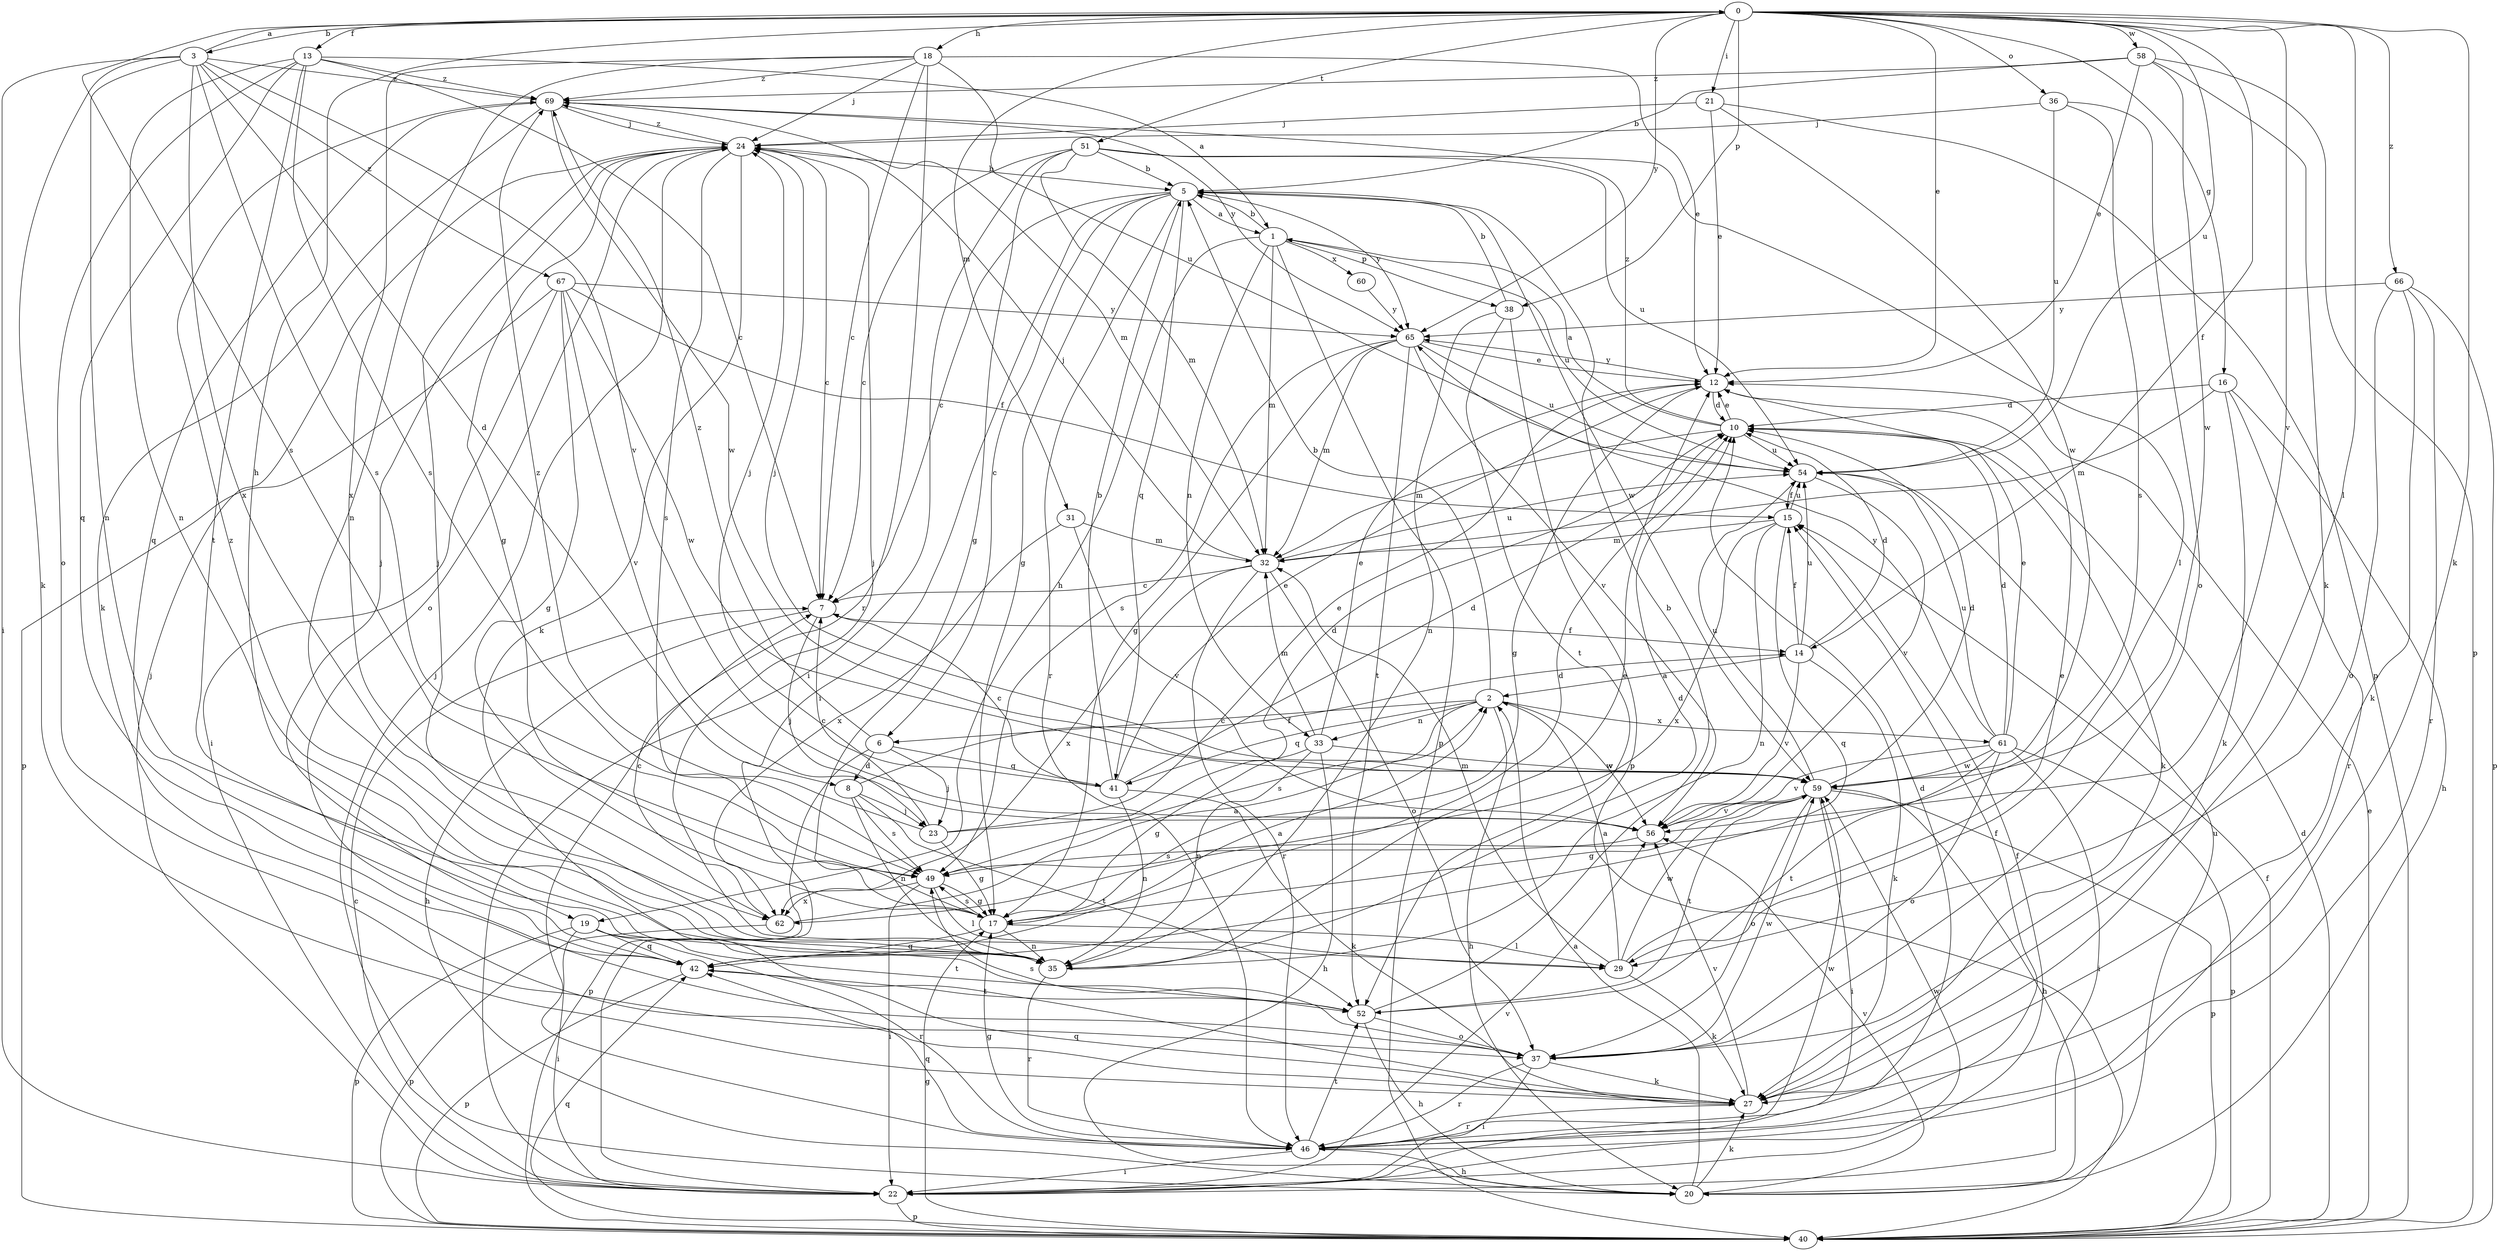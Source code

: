 strict digraph  {
0;
1;
2;
3;
5;
6;
7;
8;
10;
12;
13;
14;
15;
16;
17;
18;
19;
20;
21;
22;
23;
24;
27;
29;
31;
32;
33;
35;
36;
37;
38;
40;
41;
42;
46;
49;
51;
52;
54;
56;
58;
59;
60;
61;
62;
65;
66;
67;
69;
0 -> 3  [label=b];
0 -> 12  [label=e];
0 -> 13  [label=f];
0 -> 14  [label=f];
0 -> 16  [label=g];
0 -> 18  [label=h];
0 -> 19  [label=h];
0 -> 21  [label=i];
0 -> 27  [label=k];
0 -> 29  [label=l];
0 -> 31  [label=m];
0 -> 36  [label=o];
0 -> 38  [label=p];
0 -> 49  [label=s];
0 -> 51  [label=t];
0 -> 54  [label=u];
0 -> 56  [label=v];
0 -> 58  [label=w];
0 -> 65  [label=y];
0 -> 66  [label=z];
1 -> 5  [label=b];
1 -> 19  [label=h];
1 -> 32  [label=m];
1 -> 33  [label=n];
1 -> 38  [label=p];
1 -> 40  [label=p];
1 -> 54  [label=u];
1 -> 60  [label=x];
2 -> 5  [label=b];
2 -> 6  [label=c];
2 -> 20  [label=h];
2 -> 33  [label=n];
2 -> 41  [label=q];
2 -> 49  [label=s];
2 -> 56  [label=v];
2 -> 61  [label=x];
3 -> 0  [label=a];
3 -> 8  [label=d];
3 -> 22  [label=i];
3 -> 27  [label=k];
3 -> 35  [label=n];
3 -> 49  [label=s];
3 -> 56  [label=v];
3 -> 62  [label=x];
3 -> 67  [label=z];
3 -> 69  [label=z];
5 -> 1  [label=a];
5 -> 6  [label=c];
5 -> 7  [label=c];
5 -> 17  [label=g];
5 -> 22  [label=i];
5 -> 41  [label=q];
5 -> 46  [label=r];
5 -> 59  [label=w];
5 -> 65  [label=y];
6 -> 8  [label=d];
6 -> 23  [label=j];
6 -> 40  [label=p];
6 -> 41  [label=q];
6 -> 69  [label=z];
7 -> 14  [label=f];
7 -> 20  [label=h];
7 -> 23  [label=j];
8 -> 14  [label=f];
8 -> 23  [label=j];
8 -> 35  [label=n];
8 -> 49  [label=s];
8 -> 52  [label=t];
10 -> 1  [label=a];
10 -> 12  [label=e];
10 -> 27  [label=k];
10 -> 32  [label=m];
10 -> 54  [label=u];
10 -> 69  [label=z];
12 -> 10  [label=d];
12 -> 17  [label=g];
12 -> 65  [label=y];
13 -> 1  [label=a];
13 -> 7  [label=c];
13 -> 35  [label=n];
13 -> 37  [label=o];
13 -> 42  [label=q];
13 -> 49  [label=s];
13 -> 52  [label=t];
13 -> 69  [label=z];
14 -> 2  [label=a];
14 -> 10  [label=d];
14 -> 15  [label=f];
14 -> 27  [label=k];
14 -> 54  [label=u];
14 -> 56  [label=v];
15 -> 32  [label=m];
15 -> 35  [label=n];
15 -> 42  [label=q];
15 -> 54  [label=u];
15 -> 62  [label=x];
16 -> 10  [label=d];
16 -> 20  [label=h];
16 -> 27  [label=k];
16 -> 32  [label=m];
16 -> 46  [label=r];
17 -> 10  [label=d];
17 -> 29  [label=l];
17 -> 35  [label=n];
17 -> 42  [label=q];
17 -> 49  [label=s];
18 -> 7  [label=c];
18 -> 12  [label=e];
18 -> 24  [label=j];
18 -> 35  [label=n];
18 -> 46  [label=r];
18 -> 54  [label=u];
18 -> 62  [label=x];
18 -> 69  [label=z];
19 -> 22  [label=i];
19 -> 40  [label=p];
19 -> 42  [label=q];
19 -> 46  [label=r];
19 -> 52  [label=t];
20 -> 2  [label=a];
20 -> 24  [label=j];
20 -> 27  [label=k];
20 -> 54  [label=u];
20 -> 56  [label=v];
21 -> 12  [label=e];
21 -> 24  [label=j];
21 -> 40  [label=p];
21 -> 59  [label=w];
22 -> 7  [label=c];
22 -> 15  [label=f];
22 -> 24  [label=j];
22 -> 40  [label=p];
22 -> 56  [label=v];
22 -> 59  [label=w];
23 -> 7  [label=c];
23 -> 10  [label=d];
23 -> 12  [label=e];
23 -> 17  [label=g];
23 -> 69  [label=z];
24 -> 5  [label=b];
24 -> 7  [label=c];
24 -> 17  [label=g];
24 -> 27  [label=k];
24 -> 37  [label=o];
24 -> 49  [label=s];
24 -> 69  [label=z];
27 -> 42  [label=q];
27 -> 46  [label=r];
27 -> 56  [label=v];
29 -> 2  [label=a];
29 -> 12  [label=e];
29 -> 24  [label=j];
29 -> 27  [label=k];
29 -> 32  [label=m];
29 -> 59  [label=w];
31 -> 32  [label=m];
31 -> 56  [label=v];
31 -> 62  [label=x];
32 -> 7  [label=c];
32 -> 24  [label=j];
32 -> 37  [label=o];
32 -> 46  [label=r];
32 -> 54  [label=u];
32 -> 62  [label=x];
33 -> 12  [label=e];
33 -> 17  [label=g];
33 -> 20  [label=h];
33 -> 32  [label=m];
33 -> 35  [label=n];
33 -> 59  [label=w];
35 -> 10  [label=d];
35 -> 12  [label=e];
35 -> 24  [label=j];
35 -> 46  [label=r];
35 -> 69  [label=z];
36 -> 24  [label=j];
36 -> 37  [label=o];
36 -> 49  [label=s];
36 -> 54  [label=u];
37 -> 22  [label=i];
37 -> 27  [label=k];
37 -> 46  [label=r];
37 -> 49  [label=s];
37 -> 59  [label=w];
38 -> 5  [label=b];
38 -> 35  [label=n];
38 -> 40  [label=p];
38 -> 52  [label=t];
40 -> 10  [label=d];
40 -> 12  [label=e];
40 -> 15  [label=f];
40 -> 17  [label=g];
40 -> 42  [label=q];
41 -> 5  [label=b];
41 -> 7  [label=c];
41 -> 10  [label=d];
41 -> 12  [label=e];
41 -> 24  [label=j];
41 -> 27  [label=k];
41 -> 35  [label=n];
42 -> 2  [label=a];
42 -> 24  [label=j];
42 -> 40  [label=p];
42 -> 52  [label=t];
46 -> 10  [label=d];
46 -> 15  [label=f];
46 -> 17  [label=g];
46 -> 20  [label=h];
46 -> 22  [label=i];
46 -> 42  [label=q];
46 -> 52  [label=t];
46 -> 59  [label=w];
49 -> 17  [label=g];
49 -> 22  [label=i];
49 -> 29  [label=l];
49 -> 62  [label=x];
51 -> 5  [label=b];
51 -> 7  [label=c];
51 -> 17  [label=g];
51 -> 22  [label=i];
51 -> 29  [label=l];
51 -> 32  [label=m];
51 -> 54  [label=u];
52 -> 5  [label=b];
52 -> 20  [label=h];
52 -> 37  [label=o];
54 -> 15  [label=f];
54 -> 56  [label=v];
56 -> 49  [label=s];
58 -> 5  [label=b];
58 -> 12  [label=e];
58 -> 27  [label=k];
58 -> 40  [label=p];
58 -> 59  [label=w];
58 -> 69  [label=z];
59 -> 10  [label=d];
59 -> 17  [label=g];
59 -> 20  [label=h];
59 -> 22  [label=i];
59 -> 24  [label=j];
59 -> 37  [label=o];
59 -> 40  [label=p];
59 -> 52  [label=t];
59 -> 54  [label=u];
59 -> 56  [label=v];
60 -> 65  [label=y];
61 -> 10  [label=d];
61 -> 12  [label=e];
61 -> 22  [label=i];
61 -> 37  [label=o];
61 -> 40  [label=p];
61 -> 52  [label=t];
61 -> 54  [label=u];
61 -> 56  [label=v];
61 -> 59  [label=w];
61 -> 65  [label=y];
62 -> 2  [label=a];
62 -> 7  [label=c];
62 -> 40  [label=p];
65 -> 12  [label=e];
65 -> 17  [label=g];
65 -> 32  [label=m];
65 -> 49  [label=s];
65 -> 52  [label=t];
65 -> 54  [label=u];
65 -> 56  [label=v];
66 -> 27  [label=k];
66 -> 37  [label=o];
66 -> 40  [label=p];
66 -> 46  [label=r];
66 -> 65  [label=y];
67 -> 15  [label=f];
67 -> 17  [label=g];
67 -> 22  [label=i];
67 -> 40  [label=p];
67 -> 56  [label=v];
67 -> 59  [label=w];
67 -> 65  [label=y];
69 -> 24  [label=j];
69 -> 27  [label=k];
69 -> 32  [label=m];
69 -> 42  [label=q];
69 -> 59  [label=w];
69 -> 65  [label=y];
}
